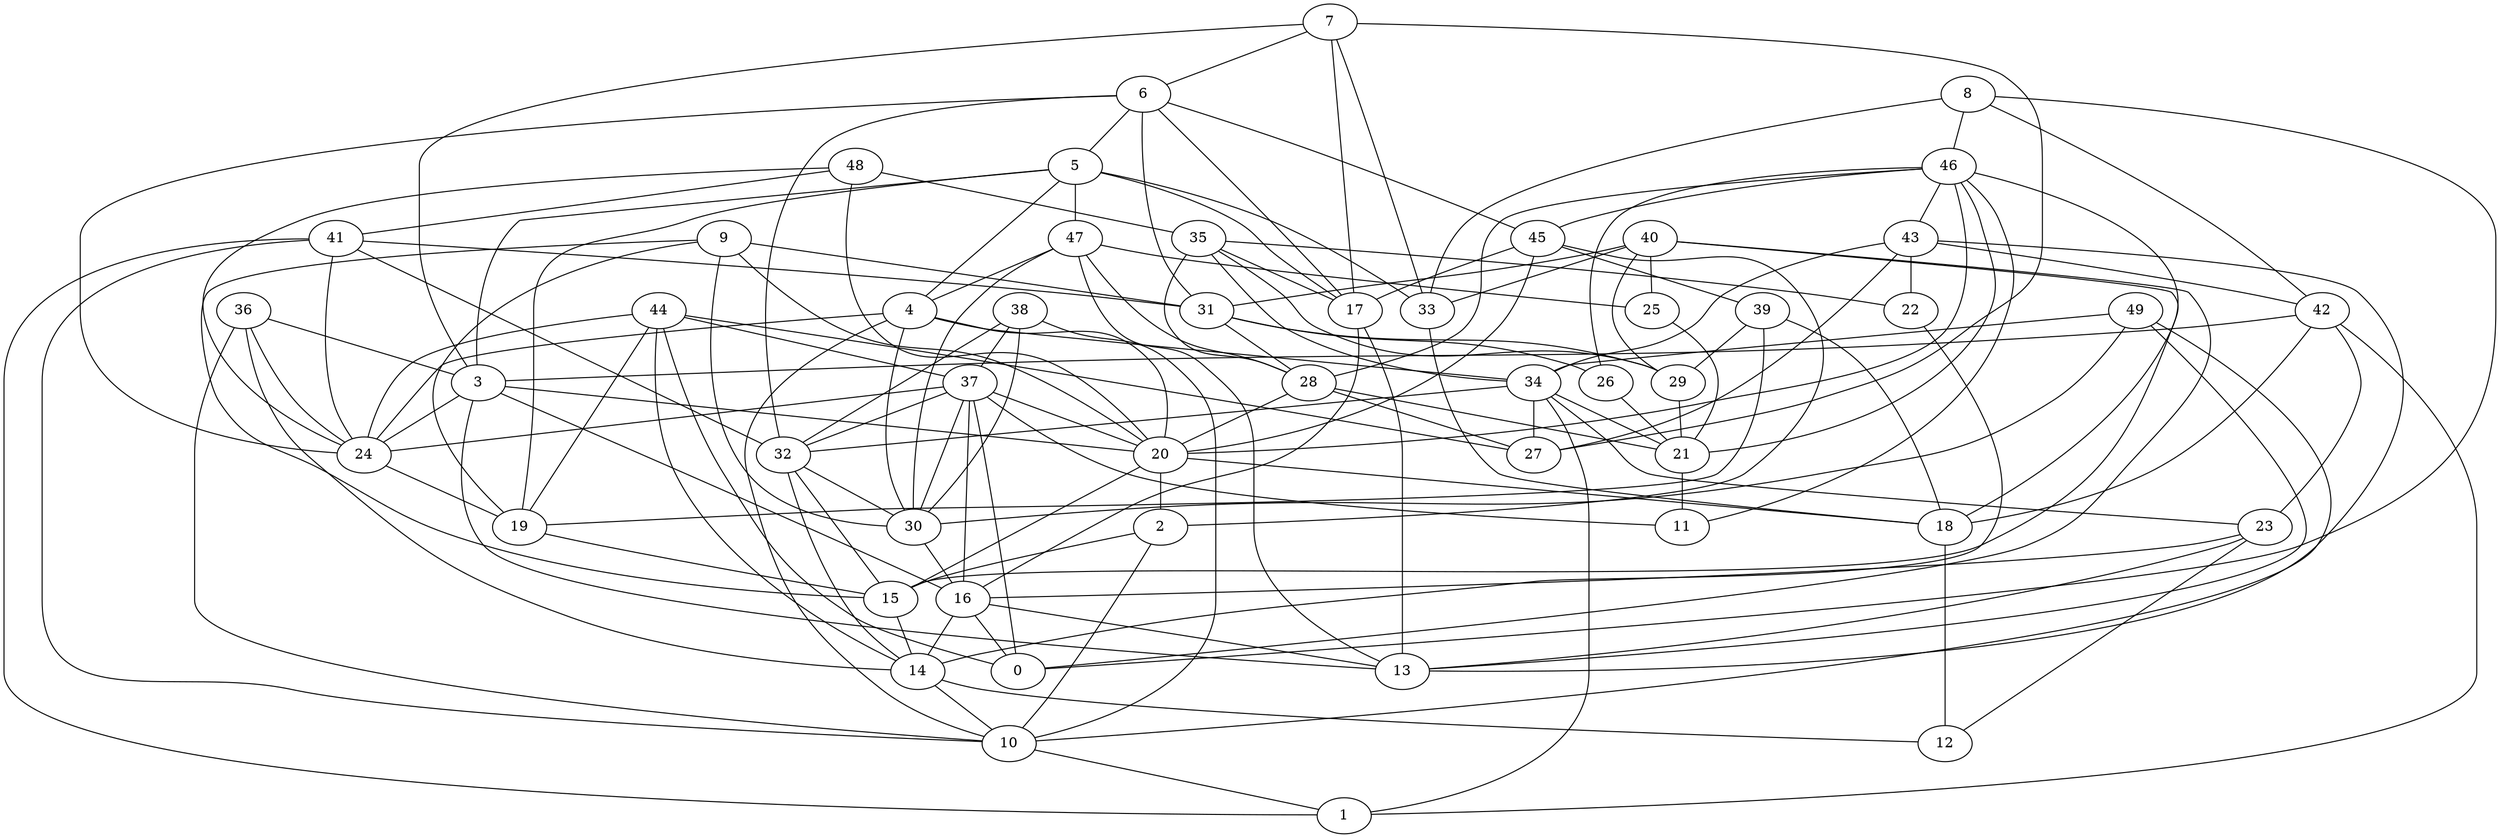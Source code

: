 digraph GG_graph {

subgraph G_graph {
edge [color = black]
"16" -> "0" [dir = none]
"16" -> "13" [dir = none]
"16" -> "14" [dir = none]
"47" -> "28" [dir = none]
"47" -> "13" [dir = none]
"47" -> "4" [dir = none]
"47" -> "30" [dir = none]
"47" -> "25" [dir = none]
"4" -> "10" [dir = none]
"4" -> "30" [dir = none]
"4" -> "24" [dir = none]
"4" -> "20" [dir = none]
"4" -> "34" [dir = none]
"5" -> "33" [dir = none]
"5" -> "19" [dir = none]
"5" -> "3" [dir = none]
"5" -> "47" [dir = none]
"5" -> "4" [dir = none]
"5" -> "17" [dir = none]
"8" -> "42" [dir = none]
"8" -> "0" [dir = none]
"8" -> "46" [dir = none]
"8" -> "33" [dir = none]
"33" -> "18" [dir = none]
"20" -> "15" [dir = none]
"20" -> "18" [dir = none]
"20" -> "2" [dir = none]
"38" -> "32" [dir = none]
"38" -> "10" [dir = none]
"38" -> "30" [dir = none]
"38" -> "37" [dir = none]
"37" -> "16" [dir = none]
"37" -> "24" [dir = none]
"37" -> "11" [dir = none]
"37" -> "30" [dir = none]
"37" -> "20" [dir = none]
"37" -> "0" [dir = none]
"37" -> "32" [dir = none]
"24" -> "19" [dir = none]
"21" -> "11" [dir = none]
"23" -> "16" [dir = none]
"23" -> "12" [dir = none]
"23" -> "13" [dir = none]
"26" -> "21" [dir = none]
"32" -> "30" [dir = none]
"32" -> "15" [dir = none]
"32" -> "14" [dir = none]
"46" -> "43" [dir = none]
"46" -> "20" [dir = none]
"46" -> "45" [dir = none]
"46" -> "26" [dir = none]
"46" -> "28" [dir = none]
"46" -> "18" [dir = none]
"46" -> "21" [dir = none]
"46" -> "11" [dir = none]
"10" -> "1" [dir = none]
"7" -> "6" [dir = none]
"7" -> "33" [dir = none]
"7" -> "3" [dir = none]
"7" -> "17" [dir = none]
"7" -> "27" [dir = none]
"41" -> "1" [dir = none]
"41" -> "31" [dir = none]
"41" -> "10" [dir = none]
"41" -> "32" [dir = none]
"41" -> "24" [dir = none]
"28" -> "27" [dir = none]
"28" -> "20" [dir = none]
"28" -> "21" [dir = none]
"45" -> "39" [dir = none]
"45" -> "20" [dir = none]
"45" -> "2" [dir = none]
"6" -> "24" [dir = none]
"6" -> "17" [dir = none]
"6" -> "31" [dir = none]
"6" -> "32" [dir = none]
"6" -> "5" [dir = none]
"6" -> "45" [dir = none]
"30" -> "16" [dir = none]
"3" -> "24" [dir = none]
"3" -> "13" [dir = none]
"3" -> "16" [dir = none]
"3" -> "20" [dir = none]
"36" -> "3" [dir = none]
"36" -> "24" [dir = none]
"36" -> "14" [dir = none]
"22" -> "14" [dir = none]
"9" -> "19" [dir = none]
"9" -> "31" [dir = none]
"9" -> "15" [dir = none]
"9" -> "30" [dir = none]
"9" -> "20" [dir = none]
"18" -> "12" [dir = none]
"48" -> "41" [dir = none]
"48" -> "24" [dir = none]
"48" -> "20" [dir = none]
"48" -> "35" [dir = none]
"39" -> "18" [dir = none]
"39" -> "29" [dir = none]
"39" -> "19" [dir = none]
"29" -> "21" [dir = none]
"17" -> "13" [dir = none]
"17" -> "16" [dir = none]
"40" -> "25" [dir = none]
"40" -> "31" [dir = none]
"40" -> "0" [dir = none]
"40" -> "15" [dir = none]
"40" -> "29" [dir = none]
"40" -> "33" [dir = none]
"15" -> "14" [dir = none]
"42" -> "18" [dir = none]
"42" -> "3" [dir = none]
"42" -> "1" [dir = none]
"42" -> "23" [dir = none]
"49" -> "13" [dir = none]
"49" -> "34" [dir = none]
"49" -> "30" [dir = none]
"49" -> "10" [dir = none]
"25" -> "21" [dir = none]
"2" -> "10" [dir = none]
"2" -> "15" [dir = none]
"43" -> "22" [dir = none]
"43" -> "27" [dir = none]
"43" -> "42" [dir = none]
"43" -> "34" [dir = none]
"43" -> "13" [dir = none]
"31" -> "26" [dir = none]
"31" -> "28" [dir = none]
"31" -> "29" [dir = none]
"35" -> "29" [dir = none]
"35" -> "28" [dir = none]
"35" -> "17" [dir = none]
"35" -> "34" [dir = none]
"35" -> "22" [dir = none]
"44" -> "19" [dir = none]
"44" -> "27" [dir = none]
"44" -> "24" [dir = none]
"44" -> "37" [dir = none]
"44" -> "14" [dir = none]
"44" -> "0" [dir = none]
"34" -> "23" [dir = none]
"34" -> "21" [dir = none]
"34" -> "32" [dir = none]
"34" -> "1" [dir = none]
"34" -> "27" [dir = none]
"14" -> "10" [dir = none]
"14" -> "12" [dir = none]
"19" -> "15" [dir = none]
"45" -> "17" [dir = none]
"36" -> "10" [dir = none]
}

}
